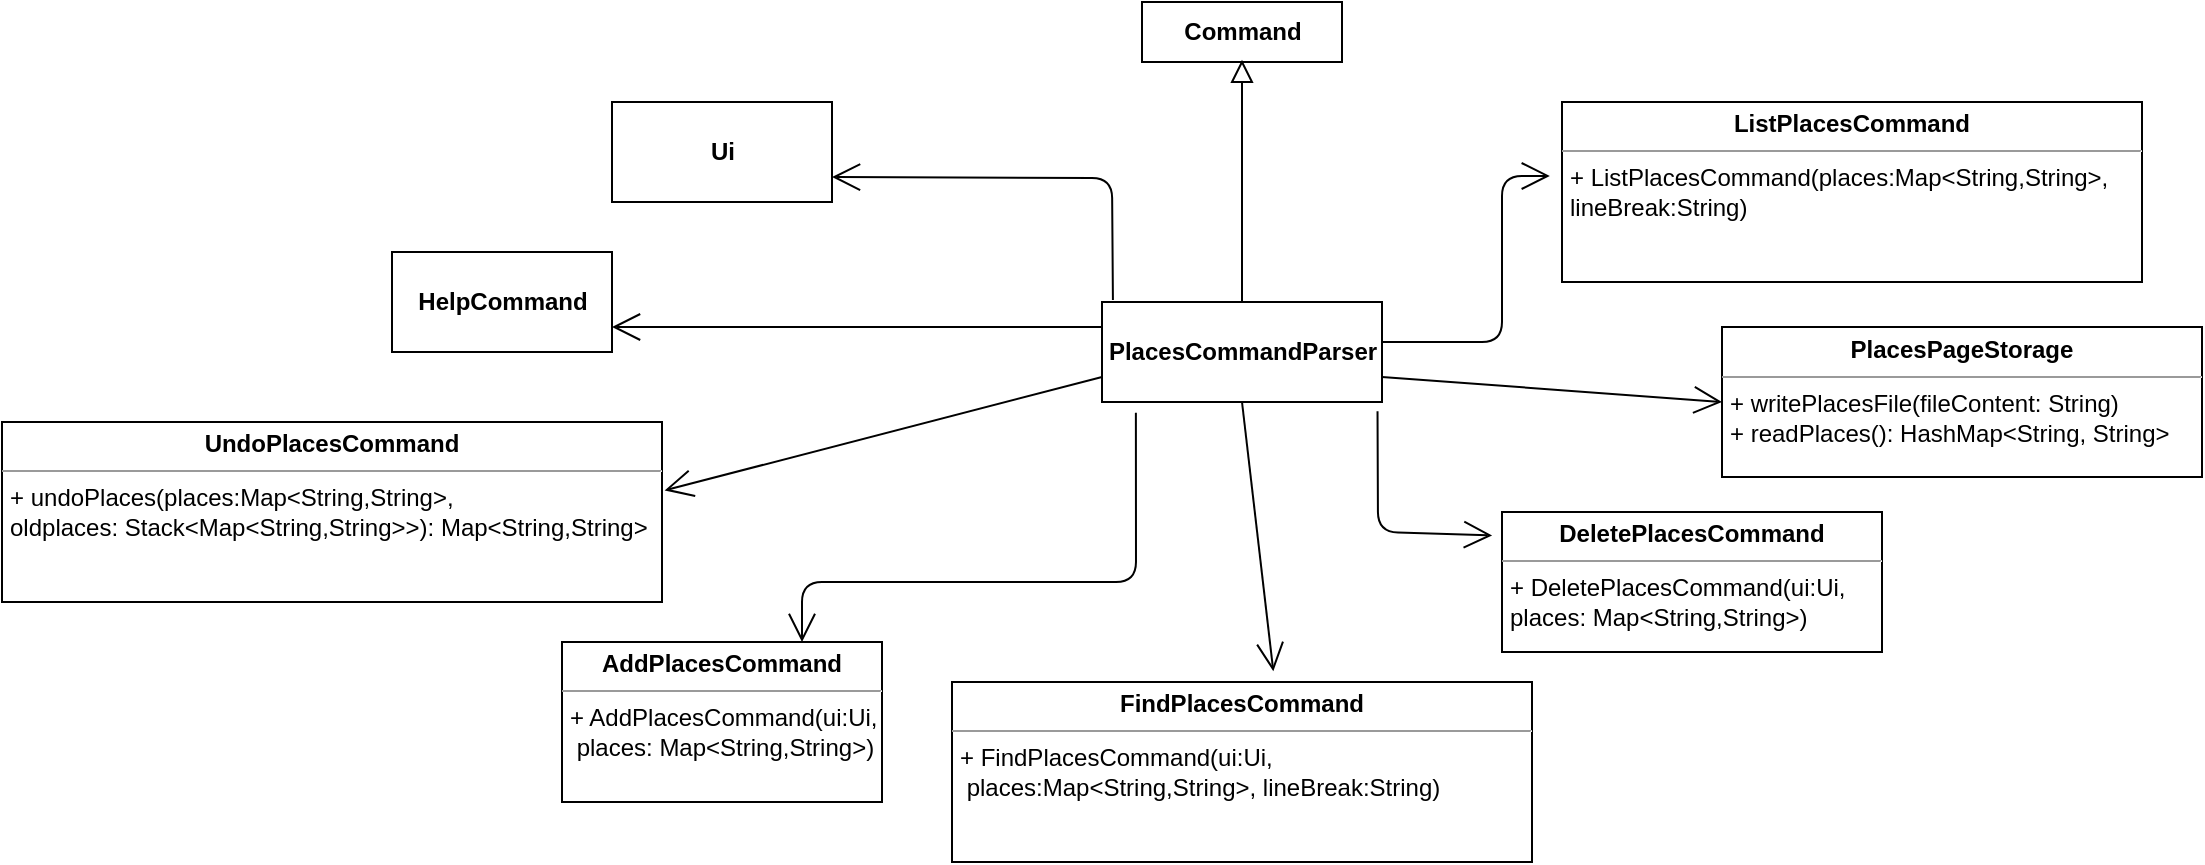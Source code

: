 <mxfile version="12.2.3" type="device" pages="1"><diagram id="5oyAf3hzKn7pQTkMdrPj" name="Page-1"><mxGraphModel dx="2676" dy="757" grid="1" gridSize="10" guides="1" tooltips="1" connect="1" arrows="1" fold="1" page="1" pageScale="1" pageWidth="850" pageHeight="1100" math="0" shadow="0"><root><mxCell id="0"/><mxCell id="1" parent="0"/><mxCell id="87aZJsYMKrTxvokRowK--5" value="&lt;p style=&quot;margin: 0px ; margin-top: 4px ; text-align: center&quot;&gt;&lt;b&gt;ListPlacesCommand&lt;/b&gt;&lt;/p&gt;&lt;hr size=&quot;1&quot;&gt;&lt;p style=&quot;margin: 0px ; margin-left: 4px&quot;&gt;&lt;/p&gt;&lt;p style=&quot;margin: 0px ; margin-left: 4px&quot;&gt;+ ListPlacesCommand(places:Map&amp;lt;String,String&amp;gt;,&lt;/p&gt;&lt;p style=&quot;margin: 0px ; margin-left: 4px&quot;&gt;lineBreak:String)&lt;/p&gt;" style="verticalAlign=top;align=left;overflow=fill;fontSize=12;fontFamily=Helvetica;html=1;" vertex="1" parent="1"><mxGeometry x="90" y="120" width="290" height="90" as="geometry"/></mxCell><mxCell id="87aZJsYMKrTxvokRowK--6" value="&lt;b&gt;Command&lt;/b&gt;" style="html=1;" vertex="1" parent="1"><mxGeometry x="-120" y="70" width="100" height="30" as="geometry"/></mxCell><mxCell id="87aZJsYMKrTxvokRowK--7" value="&lt;b&gt;PlacesCommandParser&lt;/b&gt;" style="html=1;" vertex="1" parent="1"><mxGeometry x="-140" y="220" width="140" height="50" as="geometry"/></mxCell><mxCell id="87aZJsYMKrTxvokRowK--8" value="" style="endArrow=none;html=1;entryX=0;entryY=0.5;entryDx=0;entryDy=0;" edge="1" parent="1" target="87aZJsYMKrTxvokRowK--9"><mxGeometry width="50" height="50" relative="1" as="geometry"><mxPoint x="-70" y="220" as="sourcePoint"/><mxPoint x="-70" y="120" as="targetPoint"/></mxGeometry></mxCell><mxCell id="87aZJsYMKrTxvokRowK--9" value="" style="triangle;whiteSpace=wrap;html=1;rotation=-90;" vertex="1" parent="1"><mxGeometry x="-75" y="100" width="10" height="10" as="geometry"/></mxCell><mxCell id="87aZJsYMKrTxvokRowK--10" value="&lt;p style=&quot;margin: 0px ; margin-top: 4px ; text-align: center&quot;&gt;&lt;b&gt;DeletePlacesCommand&lt;/b&gt;&lt;/p&gt;&lt;hr size=&quot;1&quot;&gt;&lt;p style=&quot;margin: 0px ; margin-left: 4px&quot;&gt;&lt;/p&gt;&lt;p style=&quot;margin: 0px ; margin-left: 4px&quot;&gt;+ DeletePlacesCommand(ui:Ui,&lt;/p&gt;&lt;p style=&quot;margin: 0px ; margin-left: 4px&quot;&gt;&lt;span&gt;places: Map&amp;lt;String,String&amp;gt;)&lt;/span&gt;&lt;/p&gt;" style="verticalAlign=top;align=left;overflow=fill;fontSize=12;fontFamily=Helvetica;html=1;" vertex="1" parent="1"><mxGeometry x="60" y="325" width="190" height="70" as="geometry"/></mxCell><mxCell id="87aZJsYMKrTxvokRowK--11" value="&lt;p style=&quot;margin: 0px ; margin-top: 4px ; text-align: center&quot;&gt;&lt;b&gt;FindPlacesCommand&lt;/b&gt;&lt;/p&gt;&lt;hr size=&quot;1&quot;&gt;&lt;p style=&quot;margin: 0px ; margin-left: 4px&quot;&gt;&lt;/p&gt;&lt;p style=&quot;margin: 0px ; margin-left: 4px&quot;&gt;+ FindPlacesCommand(ui:Ui,&lt;/p&gt;&lt;p style=&quot;margin: 0px ; margin-left: 4px&quot;&gt;&amp;nbsp;places:Map&amp;lt;String,String&amp;gt;, lineBreak:String)&lt;/p&gt;" style="verticalAlign=top;align=left;overflow=fill;fontSize=12;fontFamily=Helvetica;html=1;" vertex="1" parent="1"><mxGeometry x="-215" y="410" width="290" height="90" as="geometry"/></mxCell><mxCell id="87aZJsYMKrTxvokRowK--12" value="&lt;p style=&quot;margin: 0px ; margin-top: 4px ; text-align: center&quot;&gt;&lt;b&gt;AddPlacesCommand&lt;/b&gt;&lt;/p&gt;&lt;hr size=&quot;1&quot;&gt;&lt;p style=&quot;margin: 0px ; margin-left: 4px&quot;&gt;&lt;/p&gt;&lt;p style=&quot;margin: 0px ; margin-left: 4px&quot;&gt;+ AddPlacesCommand(ui:Ui,&lt;/p&gt;&lt;p style=&quot;margin: 0px ; margin-left: 4px&quot;&gt;&amp;nbsp;places: Map&amp;lt;String,String&amp;gt;)&lt;/p&gt;" style="verticalAlign=top;align=left;overflow=fill;fontSize=12;fontFamily=Helvetica;html=1;" vertex="1" parent="1"><mxGeometry x="-410" y="390" width="160" height="80" as="geometry"/></mxCell><mxCell id="87aZJsYMKrTxvokRowK--13" value="&lt;p style=&quot;margin: 0px ; margin-top: 4px ; text-align: center&quot;&gt;&lt;b&gt;UndoPlacesCommand&lt;/b&gt;&lt;/p&gt;&lt;hr size=&quot;1&quot;&gt;&lt;p style=&quot;margin: 0px ; margin-left: 4px&quot;&gt;&lt;/p&gt;&lt;p style=&quot;margin: 0px ; margin-left: 4px&quot;&gt;+ undoPlaces(places:Map&amp;lt;String,String&amp;gt;,&amp;nbsp;&lt;/p&gt;&lt;p style=&quot;margin: 0px ; margin-left: 4px&quot;&gt;oldplaces: Stack&amp;lt;Map&amp;lt;String,String&amp;gt;&amp;gt;): Map&amp;lt;String,String&amp;gt;&lt;/p&gt;" style="verticalAlign=top;align=left;overflow=fill;fontSize=12;fontFamily=Helvetica;html=1;" vertex="1" parent="1"><mxGeometry x="-690" y="280" width="330" height="90" as="geometry"/></mxCell><mxCell id="87aZJsYMKrTxvokRowK--14" value="&lt;b&gt;Ui&lt;/b&gt;" style="html=1;" vertex="1" parent="1"><mxGeometry x="-385" y="120" width="110" height="50" as="geometry"/></mxCell><mxCell id="87aZJsYMKrTxvokRowK--15" value="&lt;b&gt;HelpCommand&lt;/b&gt;" style="html=1;" vertex="1" parent="1"><mxGeometry x="-495" y="195" width="110" height="50" as="geometry"/></mxCell><mxCell id="87aZJsYMKrTxvokRowK--18" value="" style="endArrow=open;endFill=1;endSize=12;html=1;entryX=-0.021;entryY=0.411;entryDx=0;entryDy=0;entryPerimeter=0;" edge="1" parent="1" target="87aZJsYMKrTxvokRowK--5"><mxGeometry width="160" relative="1" as="geometry"><mxPoint y="240" as="sourcePoint"/><mxPoint x="160" y="240" as="targetPoint"/><Array as="points"><mxPoint x="60" y="240"/><mxPoint x="60" y="157"/></Array></mxGeometry></mxCell><mxCell id="87aZJsYMKrTxvokRowK--19" value="" style="endArrow=open;endFill=1;endSize=12;html=1;exitX=0.984;exitY=1.092;exitDx=0;exitDy=0;exitPerimeter=0;entryX=-0.026;entryY=0.167;entryDx=0;entryDy=0;entryPerimeter=0;" edge="1" parent="1" source="87aZJsYMKrTxvokRowK--7" target="87aZJsYMKrTxvokRowK--10"><mxGeometry width="160" relative="1" as="geometry"><mxPoint x="-20" y="280" as="sourcePoint"/><mxPoint x="140" y="280" as="targetPoint"/><Array as="points"><mxPoint x="-2" y="335"/></Array></mxGeometry></mxCell><mxCell id="87aZJsYMKrTxvokRowK--20" value="" style="endArrow=open;endFill=1;endSize=12;html=1;exitX=0.5;exitY=1;exitDx=0;exitDy=0;entryX=0.554;entryY=-0.06;entryDx=0;entryDy=0;entryPerimeter=0;" edge="1" parent="1" source="87aZJsYMKrTxvokRowK--7" target="87aZJsYMKrTxvokRowK--11"><mxGeometry width="160" relative="1" as="geometry"><mxPoint x="-110" y="290" as="sourcePoint"/><mxPoint x="50" y="290" as="targetPoint"/></mxGeometry></mxCell><mxCell id="87aZJsYMKrTxvokRowK--21" value="" style="endArrow=open;endFill=1;endSize=12;html=1;exitX=0.121;exitY=1.108;exitDx=0;exitDy=0;exitPerimeter=0;entryX=0.75;entryY=0;entryDx=0;entryDy=0;" edge="1" parent="1" source="87aZJsYMKrTxvokRowK--7" target="87aZJsYMKrTxvokRowK--12"><mxGeometry width="160" relative="1" as="geometry"><mxPoint x="-210" y="330" as="sourcePoint"/><mxPoint x="-50" y="330" as="targetPoint"/><Array as="points"><mxPoint x="-123" y="360"/><mxPoint x="-290" y="360"/></Array></mxGeometry></mxCell><mxCell id="87aZJsYMKrTxvokRowK--22" value="" style="endArrow=open;endFill=1;endSize=12;html=1;entryX=1.004;entryY=0.38;entryDx=0;entryDy=0;entryPerimeter=0;exitX=0;exitY=0.75;exitDx=0;exitDy=0;" edge="1" parent="1" source="87aZJsYMKrTxvokRowK--7" target="87aZJsYMKrTxvokRowK--13"><mxGeometry width="160" relative="1" as="geometry"><mxPoint x="-140" y="240" as="sourcePoint"/><mxPoint x="-10" y="250" as="targetPoint"/></mxGeometry></mxCell><mxCell id="87aZJsYMKrTxvokRowK--23" value="" style="endArrow=open;endFill=1;endSize=12;html=1;entryX=1;entryY=0.75;entryDx=0;entryDy=0;exitX=0.039;exitY=-0.02;exitDx=0;exitDy=0;exitPerimeter=0;" edge="1" parent="1" source="87aZJsYMKrTxvokRowK--7" target="87aZJsYMKrTxvokRowK--14"><mxGeometry width="160" relative="1" as="geometry"><mxPoint x="-240" y="210" as="sourcePoint"/><mxPoint x="-80" y="210" as="targetPoint"/><Array as="points"><mxPoint x="-135" y="158"/></Array></mxGeometry></mxCell><mxCell id="87aZJsYMKrTxvokRowK--24" value="" style="endArrow=open;endFill=1;endSize=12;html=1;exitX=0;exitY=0.25;exitDx=0;exitDy=0;entryX=1;entryY=0.75;entryDx=0;entryDy=0;" edge="1" parent="1" source="87aZJsYMKrTxvokRowK--7" target="87aZJsYMKrTxvokRowK--15"><mxGeometry width="160" relative="1" as="geometry"><mxPoint x="-320" y="230" as="sourcePoint"/><mxPoint x="-160" y="230" as="targetPoint"/></mxGeometry></mxCell><mxCell id="87aZJsYMKrTxvokRowK--25" value="&lt;p style=&quot;margin: 0px ; margin-top: 4px ; text-align: center&quot;&gt;&lt;b&gt;PlacesPageStorage&lt;/b&gt;&lt;/p&gt;&lt;hr size=&quot;1&quot;&gt;&lt;p style=&quot;margin: 0px ; margin-left: 4px&quot;&gt;&lt;/p&gt;&lt;p style=&quot;margin: 0px ; margin-left: 4px&quot;&gt;+ writePlacesFile(fileContent: String)&lt;/p&gt;&lt;p style=&quot;margin: 0px ; margin-left: 4px&quot;&gt;+ readPlaces(): HashMap&amp;lt;String, String&amp;gt;&lt;/p&gt;" style="verticalAlign=top;align=left;overflow=fill;fontSize=12;fontFamily=Helvetica;html=1;" vertex="1" parent="1"><mxGeometry x="170" y="232.5" width="240" height="75" as="geometry"/></mxCell><mxCell id="87aZJsYMKrTxvokRowK--28" value="" style="endArrow=open;endFill=1;endSize=12;html=1;exitX=1;exitY=0.75;exitDx=0;exitDy=0;entryX=0;entryY=0.5;entryDx=0;entryDy=0;" edge="1" parent="1" source="87aZJsYMKrTxvokRowK--7" target="87aZJsYMKrTxvokRowK--25"><mxGeometry width="160" relative="1" as="geometry"><mxPoint x="17.76" y="260.1" as="sourcePoint"/><mxPoint x="75.06" y="322.19" as="targetPoint"/><Array as="points"/></mxGeometry></mxCell></root></mxGraphModel></diagram></mxfile>
